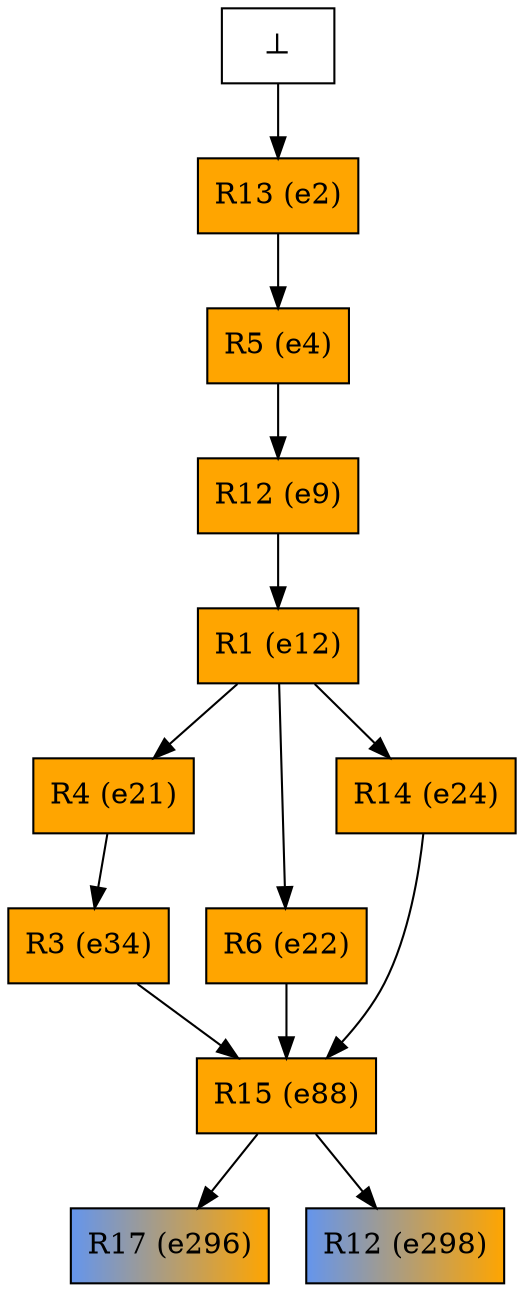 digraph test {
  e2 -> e4;
  e4 -> e9;
  e9 -> e12;
  e12 -> e21;
  e12 -> e22;
  e12 -> e24;
  e21 -> e34;
  e22 -> e88;
  e24 -> e88;
  e34 -> e88;
  e88 -> e296;
  e88 -> e298;
  e0 -> e2;
  e2 [color="black" fillcolor="orange:orange" label="R13 (e2)" shape=box style=filled];
  e4 [color="black" fillcolor="orange:orange" label="R5 (e4)" shape=box style=filled];
  e9 [color="black" fillcolor="orange:orange" label="R12 (e9)" shape=box style=filled];
  e12 [color="black" fillcolor="orange:orange" label="R1 (e12)" shape=box style=filled];
  e21 [color="black" fillcolor="orange:orange" label="R4 (e21)" shape=box style=filled];
  e22 [color="black" fillcolor="orange:orange" label="R6 (e22)" shape=box style=filled];
  e24 [color="black" fillcolor="orange:orange" label="R14 (e24)" shape=box style=filled];
  e34 [color="black" fillcolor="orange:orange" label="R3 (e34)" shape=box style=filled];
  e88 [color="black" fillcolor="orange:orange" label="R15 (e88)" shape=box style=filled];
  e296 [color="black" fillcolor="cornflowerblue:orange" label="R17 (e296)" shape=box style=filled];
  e298 [color="black" fillcolor="cornflowerblue:orange" label="R12 (e298)" shape=box style=filled];
  e0 [fillcolor="white" label="⊥" shape=box style=filled];
}
